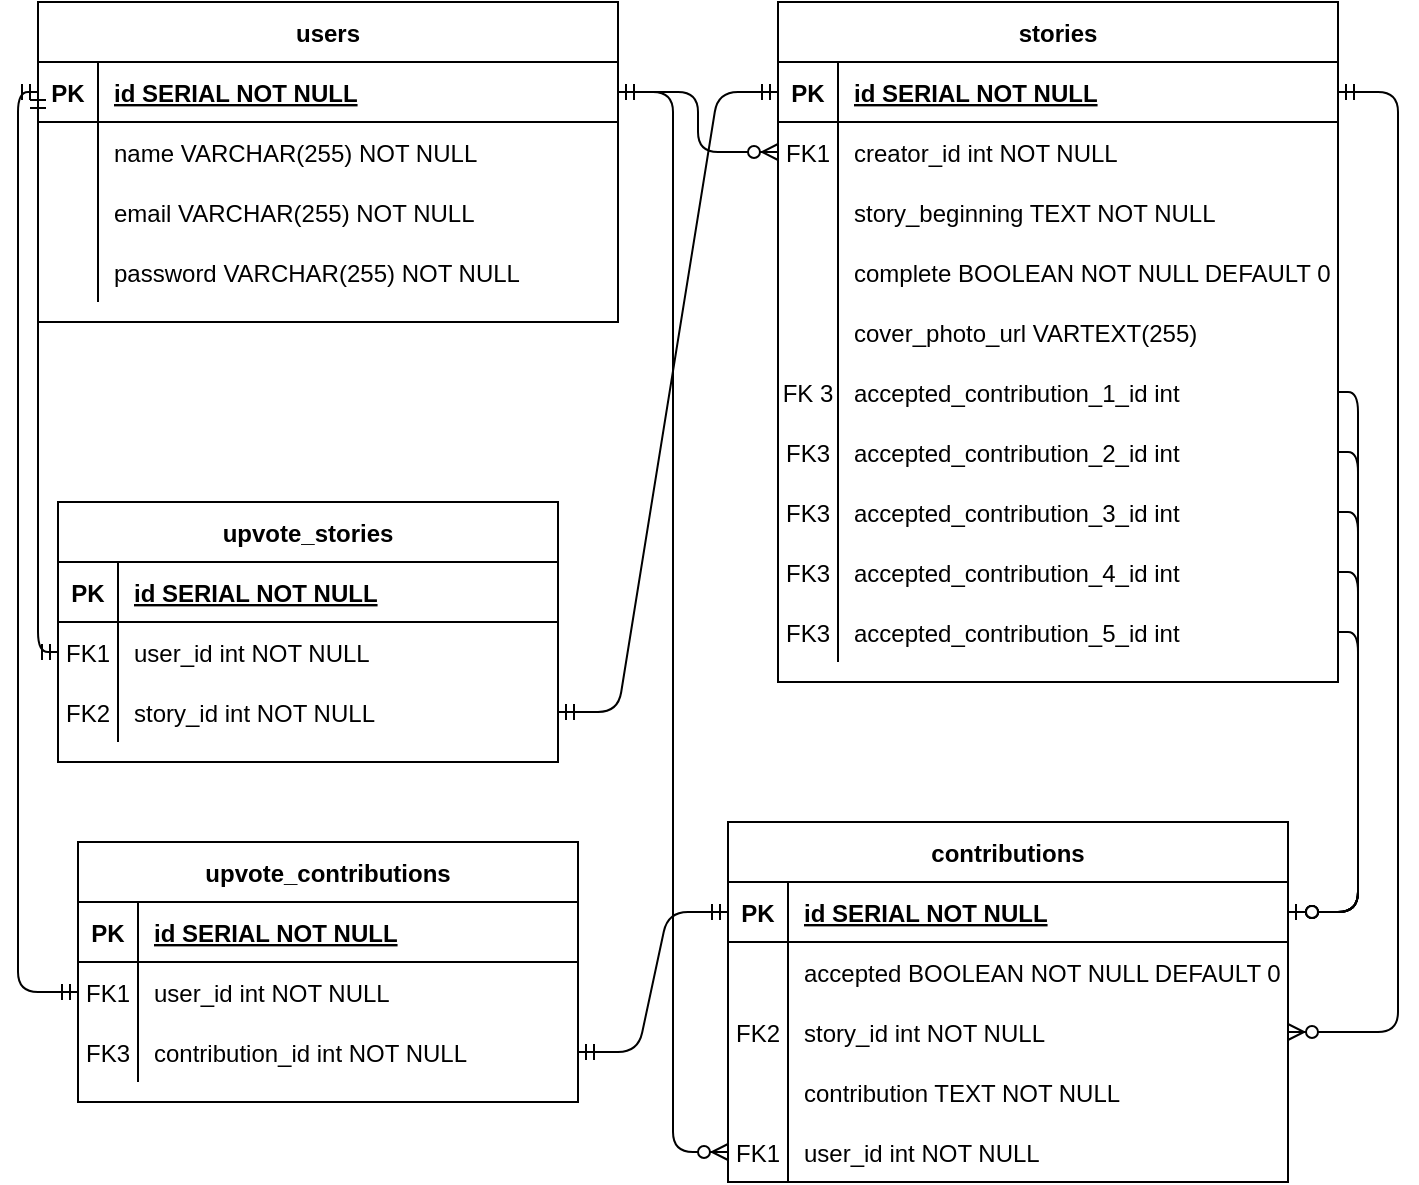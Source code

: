 <mxfile version="14.2.9" type="github">
  <diagram id="R2lEEEUBdFMjLlhIrx00" name="Page-1">
    <mxGraphModel dx="1125" dy="645" grid="1" gridSize="10" guides="1" tooltips="1" connect="1" arrows="1" fold="1" page="1" pageScale="1" pageWidth="850" pageHeight="1100" math="0" shadow="0" extFonts="Permanent Marker^https://fonts.googleapis.com/css?family=Permanent+Marker">
      <root>
        <mxCell id="0" />
        <mxCell id="1" parent="0" />
        <mxCell id="C-vyLk0tnHw3VtMMgP7b-1" value="" style="edgeStyle=orthogonalEdgeStyle;endArrow=ERzeroToMany;startArrow=ERone;endFill=1;startFill=0;" parent="1" source="C-vyLk0tnHw3VtMMgP7b-24" target="C-vyLk0tnHw3VtMMgP7b-6" edge="1">
          <mxGeometry width="100" height="100" relative="1" as="geometry">
            <mxPoint x="340" y="720" as="sourcePoint" />
            <mxPoint x="440" y="620" as="targetPoint" />
          </mxGeometry>
        </mxCell>
        <mxCell id="C-vyLk0tnHw3VtMMgP7b-2" value="stories" style="shape=table;startSize=30;container=1;collapsible=1;childLayout=tableLayout;fixedRows=1;rowLines=0;fontStyle=1;align=center;resizeLast=1;" parent="1" vertex="1">
          <mxGeometry x="450" y="120" width="280" height="340" as="geometry" />
        </mxCell>
        <mxCell id="C-vyLk0tnHw3VtMMgP7b-3" value="" style="shape=partialRectangle;collapsible=0;dropTarget=0;pointerEvents=0;fillColor=none;points=[[0,0.5],[1,0.5]];portConstraint=eastwest;top=0;left=0;right=0;bottom=1;" parent="C-vyLk0tnHw3VtMMgP7b-2" vertex="1">
          <mxGeometry y="30" width="280" height="30" as="geometry" />
        </mxCell>
        <mxCell id="C-vyLk0tnHw3VtMMgP7b-4" value="PK" style="shape=partialRectangle;overflow=hidden;connectable=0;fillColor=none;top=0;left=0;bottom=0;right=0;fontStyle=1;" parent="C-vyLk0tnHw3VtMMgP7b-3" vertex="1">
          <mxGeometry width="30" height="30" as="geometry" />
        </mxCell>
        <mxCell id="C-vyLk0tnHw3VtMMgP7b-5" value="id SERIAL NOT NULL " style="shape=partialRectangle;overflow=hidden;connectable=0;fillColor=none;top=0;left=0;bottom=0;right=0;align=left;spacingLeft=6;fontStyle=5;" parent="C-vyLk0tnHw3VtMMgP7b-3" vertex="1">
          <mxGeometry x="30" width="250" height="30" as="geometry" />
        </mxCell>
        <mxCell id="C-vyLk0tnHw3VtMMgP7b-6" value="" style="shape=partialRectangle;collapsible=0;dropTarget=0;pointerEvents=0;fillColor=none;points=[[0,0.5],[1,0.5]];portConstraint=eastwest;top=0;left=0;right=0;bottom=0;" parent="C-vyLk0tnHw3VtMMgP7b-2" vertex="1">
          <mxGeometry y="60" width="280" height="30" as="geometry" />
        </mxCell>
        <mxCell id="C-vyLk0tnHw3VtMMgP7b-7" value="FK1" style="shape=partialRectangle;overflow=hidden;connectable=0;fillColor=none;top=0;left=0;bottom=0;right=0;" parent="C-vyLk0tnHw3VtMMgP7b-6" vertex="1">
          <mxGeometry width="30" height="30" as="geometry" />
        </mxCell>
        <mxCell id="C-vyLk0tnHw3VtMMgP7b-8" value="creator_id int NOT NULL" style="shape=partialRectangle;overflow=hidden;connectable=0;fillColor=none;top=0;left=0;bottom=0;right=0;align=left;spacingLeft=6;" parent="C-vyLk0tnHw3VtMMgP7b-6" vertex="1">
          <mxGeometry x="30" width="250" height="30" as="geometry" />
        </mxCell>
        <mxCell id="C-vyLk0tnHw3VtMMgP7b-9" value="" style="shape=partialRectangle;collapsible=0;dropTarget=0;pointerEvents=0;fillColor=none;points=[[0,0.5],[1,0.5]];portConstraint=eastwest;top=0;left=0;right=0;bottom=0;" parent="C-vyLk0tnHw3VtMMgP7b-2" vertex="1">
          <mxGeometry y="90" width="280" height="30" as="geometry" />
        </mxCell>
        <mxCell id="C-vyLk0tnHw3VtMMgP7b-10" value="" style="shape=partialRectangle;overflow=hidden;connectable=0;fillColor=none;top=0;left=0;bottom=0;right=0;" parent="C-vyLk0tnHw3VtMMgP7b-9" vertex="1">
          <mxGeometry width="30" height="30" as="geometry" />
        </mxCell>
        <mxCell id="C-vyLk0tnHw3VtMMgP7b-11" value="story_beginning TEXT NOT NULL" style="shape=partialRectangle;overflow=hidden;connectable=0;fillColor=none;top=0;left=0;bottom=0;right=0;align=left;spacingLeft=6;" parent="C-vyLk0tnHw3VtMMgP7b-9" vertex="1">
          <mxGeometry x="30" width="250" height="30" as="geometry" />
        </mxCell>
        <mxCell id="oEU_b_xxmFEEDKC9qFPF-41" style="shape=partialRectangle;collapsible=0;dropTarget=0;pointerEvents=0;fillColor=none;points=[[0,0.5],[1,0.5]];portConstraint=eastwest;top=0;left=0;right=0;bottom=0;" vertex="1" parent="C-vyLk0tnHw3VtMMgP7b-2">
          <mxGeometry y="120" width="280" height="30" as="geometry" />
        </mxCell>
        <mxCell id="oEU_b_xxmFEEDKC9qFPF-42" style="shape=partialRectangle;overflow=hidden;connectable=0;fillColor=none;top=0;left=0;bottom=0;right=0;" vertex="1" parent="oEU_b_xxmFEEDKC9qFPF-41">
          <mxGeometry width="30" height="30" as="geometry" />
        </mxCell>
        <mxCell id="oEU_b_xxmFEEDKC9qFPF-43" value="complete BOOLEAN NOT NULL DEFAULT 0" style="shape=partialRectangle;overflow=hidden;connectable=0;fillColor=none;top=0;left=0;bottom=0;right=0;align=left;spacingLeft=6;" vertex="1" parent="oEU_b_xxmFEEDKC9qFPF-41">
          <mxGeometry x="30" width="250" height="30" as="geometry" />
        </mxCell>
        <mxCell id="oEU_b_xxmFEEDKC9qFPF-44" style="shape=partialRectangle;collapsible=0;dropTarget=0;pointerEvents=0;fillColor=none;points=[[0,0.5],[1,0.5]];portConstraint=eastwest;top=0;left=0;right=0;bottom=0;" vertex="1" parent="C-vyLk0tnHw3VtMMgP7b-2">
          <mxGeometry y="150" width="280" height="30" as="geometry" />
        </mxCell>
        <mxCell id="oEU_b_xxmFEEDKC9qFPF-45" style="shape=partialRectangle;overflow=hidden;connectable=0;fillColor=none;top=0;left=0;bottom=0;right=0;" vertex="1" parent="oEU_b_xxmFEEDKC9qFPF-44">
          <mxGeometry width="30" height="30" as="geometry" />
        </mxCell>
        <mxCell id="oEU_b_xxmFEEDKC9qFPF-46" value="cover_photo_url VARTEXT(255)" style="shape=partialRectangle;overflow=hidden;connectable=0;fillColor=none;top=0;left=0;bottom=0;right=0;align=left;spacingLeft=6;" vertex="1" parent="oEU_b_xxmFEEDKC9qFPF-44">
          <mxGeometry x="30" width="250" height="30" as="geometry" />
        </mxCell>
        <mxCell id="oEU_b_xxmFEEDKC9qFPF-52" style="shape=partialRectangle;collapsible=0;dropTarget=0;pointerEvents=0;fillColor=none;points=[[0,0.5],[1,0.5]];portConstraint=eastwest;top=0;left=0;right=0;bottom=0;" vertex="1" parent="C-vyLk0tnHw3VtMMgP7b-2">
          <mxGeometry y="180" width="280" height="30" as="geometry" />
        </mxCell>
        <mxCell id="oEU_b_xxmFEEDKC9qFPF-53" value="FK 3" style="shape=partialRectangle;overflow=hidden;connectable=0;fillColor=none;top=0;left=0;bottom=0;right=0;" vertex="1" parent="oEU_b_xxmFEEDKC9qFPF-52">
          <mxGeometry width="30" height="30" as="geometry" />
        </mxCell>
        <mxCell id="oEU_b_xxmFEEDKC9qFPF-54" value="accepted_contribution_1_id int" style="shape=partialRectangle;overflow=hidden;connectable=0;fillColor=none;top=0;left=0;bottom=0;right=0;align=left;spacingLeft=6;" vertex="1" parent="oEU_b_xxmFEEDKC9qFPF-52">
          <mxGeometry x="30" width="250" height="30" as="geometry" />
        </mxCell>
        <mxCell id="oEU_b_xxmFEEDKC9qFPF-55" style="shape=partialRectangle;collapsible=0;dropTarget=0;pointerEvents=0;fillColor=none;points=[[0,0.5],[1,0.5]];portConstraint=eastwest;top=0;left=0;right=0;bottom=0;" vertex="1" parent="C-vyLk0tnHw3VtMMgP7b-2">
          <mxGeometry y="210" width="280" height="30" as="geometry" />
        </mxCell>
        <mxCell id="oEU_b_xxmFEEDKC9qFPF-56" value="FK3" style="shape=partialRectangle;overflow=hidden;connectable=0;fillColor=none;top=0;left=0;bottom=0;right=0;" vertex="1" parent="oEU_b_xxmFEEDKC9qFPF-55">
          <mxGeometry width="30" height="30" as="geometry" />
        </mxCell>
        <mxCell id="oEU_b_xxmFEEDKC9qFPF-57" value="accepted_contribution_2_id int" style="shape=partialRectangle;overflow=hidden;connectable=0;fillColor=none;top=0;left=0;bottom=0;right=0;align=left;spacingLeft=6;" vertex="1" parent="oEU_b_xxmFEEDKC9qFPF-55">
          <mxGeometry x="30" width="250" height="30" as="geometry" />
        </mxCell>
        <mxCell id="oEU_b_xxmFEEDKC9qFPF-58" style="shape=partialRectangle;collapsible=0;dropTarget=0;pointerEvents=0;fillColor=none;points=[[0,0.5],[1,0.5]];portConstraint=eastwest;top=0;left=0;right=0;bottom=0;" vertex="1" parent="C-vyLk0tnHw3VtMMgP7b-2">
          <mxGeometry y="240" width="280" height="30" as="geometry" />
        </mxCell>
        <mxCell id="oEU_b_xxmFEEDKC9qFPF-59" value="FK3" style="shape=partialRectangle;overflow=hidden;connectable=0;fillColor=none;top=0;left=0;bottom=0;right=0;" vertex="1" parent="oEU_b_xxmFEEDKC9qFPF-58">
          <mxGeometry width="30" height="30" as="geometry" />
        </mxCell>
        <mxCell id="oEU_b_xxmFEEDKC9qFPF-60" value="accepted_contribution_3_id int" style="shape=partialRectangle;overflow=hidden;connectable=0;fillColor=none;top=0;left=0;bottom=0;right=0;align=left;spacingLeft=6;" vertex="1" parent="oEU_b_xxmFEEDKC9qFPF-58">
          <mxGeometry x="30" width="250" height="30" as="geometry" />
        </mxCell>
        <mxCell id="oEU_b_xxmFEEDKC9qFPF-67" style="shape=partialRectangle;collapsible=0;dropTarget=0;pointerEvents=0;fillColor=none;points=[[0,0.5],[1,0.5]];portConstraint=eastwest;top=0;left=0;right=0;bottom=0;" vertex="1" parent="C-vyLk0tnHw3VtMMgP7b-2">
          <mxGeometry y="270" width="280" height="30" as="geometry" />
        </mxCell>
        <mxCell id="oEU_b_xxmFEEDKC9qFPF-68" value="FK3" style="shape=partialRectangle;overflow=hidden;connectable=0;fillColor=none;top=0;left=0;bottom=0;right=0;" vertex="1" parent="oEU_b_xxmFEEDKC9qFPF-67">
          <mxGeometry width="30" height="30" as="geometry" />
        </mxCell>
        <mxCell id="oEU_b_xxmFEEDKC9qFPF-69" value="accepted_contribution_4_id int" style="shape=partialRectangle;overflow=hidden;connectable=0;fillColor=none;top=0;left=0;bottom=0;right=0;align=left;spacingLeft=6;" vertex="1" parent="oEU_b_xxmFEEDKC9qFPF-67">
          <mxGeometry x="30" width="250" height="30" as="geometry" />
        </mxCell>
        <mxCell id="oEU_b_xxmFEEDKC9qFPF-64" style="shape=partialRectangle;collapsible=0;dropTarget=0;pointerEvents=0;fillColor=none;points=[[0,0.5],[1,0.5]];portConstraint=eastwest;top=0;left=0;right=0;bottom=0;" vertex="1" parent="C-vyLk0tnHw3VtMMgP7b-2">
          <mxGeometry y="300" width="280" height="30" as="geometry" />
        </mxCell>
        <mxCell id="oEU_b_xxmFEEDKC9qFPF-65" value="FK3" style="shape=partialRectangle;overflow=hidden;connectable=0;fillColor=none;top=0;left=0;bottom=0;right=0;" vertex="1" parent="oEU_b_xxmFEEDKC9qFPF-64">
          <mxGeometry width="30" height="30" as="geometry" />
        </mxCell>
        <mxCell id="oEU_b_xxmFEEDKC9qFPF-66" value="accepted_contribution_5_id int" style="shape=partialRectangle;overflow=hidden;connectable=0;fillColor=none;top=0;left=0;bottom=0;right=0;align=left;spacingLeft=6;" vertex="1" parent="oEU_b_xxmFEEDKC9qFPF-64">
          <mxGeometry x="30" width="250" height="30" as="geometry" />
        </mxCell>
        <mxCell id="C-vyLk0tnHw3VtMMgP7b-13" value="contributions" style="shape=table;startSize=30;container=1;collapsible=1;childLayout=tableLayout;fixedRows=1;rowLines=0;fontStyle=1;align=center;resizeLast=1;" parent="1" vertex="1">
          <mxGeometry x="425" y="530" width="280" height="180" as="geometry" />
        </mxCell>
        <mxCell id="C-vyLk0tnHw3VtMMgP7b-14" value="" style="shape=partialRectangle;collapsible=0;dropTarget=0;pointerEvents=0;fillColor=none;points=[[0,0.5],[1,0.5]];portConstraint=eastwest;top=0;left=0;right=0;bottom=1;" parent="C-vyLk0tnHw3VtMMgP7b-13" vertex="1">
          <mxGeometry y="30" width="280" height="30" as="geometry" />
        </mxCell>
        <mxCell id="C-vyLk0tnHw3VtMMgP7b-15" value="PK" style="shape=partialRectangle;overflow=hidden;connectable=0;fillColor=none;top=0;left=0;bottom=0;right=0;fontStyle=1;" parent="C-vyLk0tnHw3VtMMgP7b-14" vertex="1">
          <mxGeometry width="30" height="30" as="geometry" />
        </mxCell>
        <mxCell id="C-vyLk0tnHw3VtMMgP7b-16" value="id SERIAL NOT NULL" style="shape=partialRectangle;overflow=hidden;connectable=0;fillColor=none;top=0;left=0;bottom=0;right=0;align=left;spacingLeft=6;fontStyle=5;" parent="C-vyLk0tnHw3VtMMgP7b-14" vertex="1">
          <mxGeometry x="30" width="250" height="30" as="geometry" />
        </mxCell>
        <mxCell id="C-vyLk0tnHw3VtMMgP7b-17" value="" style="shape=partialRectangle;collapsible=0;dropTarget=0;pointerEvents=0;fillColor=none;points=[[0,0.5],[1,0.5]];portConstraint=eastwest;top=0;left=0;right=0;bottom=0;" parent="C-vyLk0tnHw3VtMMgP7b-13" vertex="1">
          <mxGeometry y="60" width="280" height="30" as="geometry" />
        </mxCell>
        <mxCell id="C-vyLk0tnHw3VtMMgP7b-18" value="" style="shape=partialRectangle;overflow=hidden;connectable=0;fillColor=none;top=0;left=0;bottom=0;right=0;" parent="C-vyLk0tnHw3VtMMgP7b-17" vertex="1">
          <mxGeometry width="30" height="30" as="geometry" />
        </mxCell>
        <mxCell id="C-vyLk0tnHw3VtMMgP7b-19" value="accepted BOOLEAN NOT NULL DEFAULT 0" style="shape=partialRectangle;overflow=hidden;connectable=0;fillColor=none;top=0;left=0;bottom=0;right=0;align=left;spacingLeft=6;" parent="C-vyLk0tnHw3VtMMgP7b-17" vertex="1">
          <mxGeometry x="30" width="250" height="30" as="geometry" />
        </mxCell>
        <mxCell id="oEU_b_xxmFEEDKC9qFPF-19" style="shape=partialRectangle;collapsible=0;dropTarget=0;pointerEvents=0;fillColor=none;points=[[0,0.5],[1,0.5]];portConstraint=eastwest;top=0;left=0;right=0;bottom=0;" vertex="1" parent="C-vyLk0tnHw3VtMMgP7b-13">
          <mxGeometry y="90" width="280" height="30" as="geometry" />
        </mxCell>
        <mxCell id="oEU_b_xxmFEEDKC9qFPF-20" value="FK2" style="shape=partialRectangle;overflow=hidden;connectable=0;fillColor=none;top=0;left=0;bottom=0;right=0;" vertex="1" parent="oEU_b_xxmFEEDKC9qFPF-19">
          <mxGeometry width="30" height="30" as="geometry" />
        </mxCell>
        <mxCell id="oEU_b_xxmFEEDKC9qFPF-21" value="story_id int NOT NULL" style="shape=partialRectangle;overflow=hidden;connectable=0;fillColor=none;top=0;left=0;bottom=0;right=0;align=left;spacingLeft=6;" vertex="1" parent="oEU_b_xxmFEEDKC9qFPF-19">
          <mxGeometry x="30" width="250" height="30" as="geometry" />
        </mxCell>
        <mxCell id="oEU_b_xxmFEEDKC9qFPF-22" style="shape=partialRectangle;collapsible=0;dropTarget=0;pointerEvents=0;fillColor=none;points=[[0,0.5],[1,0.5]];portConstraint=eastwest;top=0;left=0;right=0;bottom=0;" vertex="1" parent="C-vyLk0tnHw3VtMMgP7b-13">
          <mxGeometry y="120" width="280" height="30" as="geometry" />
        </mxCell>
        <mxCell id="oEU_b_xxmFEEDKC9qFPF-23" style="shape=partialRectangle;overflow=hidden;connectable=0;fillColor=none;top=0;left=0;bottom=0;right=0;" vertex="1" parent="oEU_b_xxmFEEDKC9qFPF-22">
          <mxGeometry width="30" height="30" as="geometry" />
        </mxCell>
        <mxCell id="oEU_b_xxmFEEDKC9qFPF-24" value="contribution TEXT NOT NULL" style="shape=partialRectangle;overflow=hidden;connectable=0;fillColor=none;top=0;left=0;bottom=0;right=0;align=left;spacingLeft=6;" vertex="1" parent="oEU_b_xxmFEEDKC9qFPF-22">
          <mxGeometry x="30" width="250" height="30" as="geometry" />
        </mxCell>
        <mxCell id="oEU_b_xxmFEEDKC9qFPF-38" style="shape=partialRectangle;collapsible=0;dropTarget=0;pointerEvents=0;fillColor=none;points=[[0,0.5],[1,0.5]];portConstraint=eastwest;top=0;left=0;right=0;bottom=0;" vertex="1" parent="C-vyLk0tnHw3VtMMgP7b-13">
          <mxGeometry y="150" width="280" height="30" as="geometry" />
        </mxCell>
        <mxCell id="oEU_b_xxmFEEDKC9qFPF-39" value="FK1" style="shape=partialRectangle;overflow=hidden;connectable=0;fillColor=none;top=0;left=0;bottom=0;right=0;" vertex="1" parent="oEU_b_xxmFEEDKC9qFPF-38">
          <mxGeometry width="30" height="30" as="geometry" />
        </mxCell>
        <mxCell id="oEU_b_xxmFEEDKC9qFPF-40" value="user_id int NOT NULL" style="shape=partialRectangle;overflow=hidden;connectable=0;fillColor=none;top=0;left=0;bottom=0;right=0;align=left;spacingLeft=6;" vertex="1" parent="oEU_b_xxmFEEDKC9qFPF-38">
          <mxGeometry x="30" width="250" height="30" as="geometry" />
        </mxCell>
        <mxCell id="C-vyLk0tnHw3VtMMgP7b-23" value="users" style="shape=table;startSize=30;container=1;collapsible=1;childLayout=tableLayout;fixedRows=1;rowLines=0;fontStyle=1;align=center;resizeLast=1;" parent="1" vertex="1">
          <mxGeometry x="80" y="120" width="290" height="160" as="geometry" />
        </mxCell>
        <mxCell id="C-vyLk0tnHw3VtMMgP7b-24" value="" style="shape=partialRectangle;collapsible=0;dropTarget=0;pointerEvents=0;fillColor=none;points=[[0,0.5],[1,0.5]];portConstraint=eastwest;top=0;left=0;right=0;bottom=1;" parent="C-vyLk0tnHw3VtMMgP7b-23" vertex="1">
          <mxGeometry y="30" width="290" height="30" as="geometry" />
        </mxCell>
        <mxCell id="C-vyLk0tnHw3VtMMgP7b-25" value="PK" style="shape=partialRectangle;overflow=hidden;connectable=0;fillColor=none;top=0;left=0;bottom=0;right=0;fontStyle=1;" parent="C-vyLk0tnHw3VtMMgP7b-24" vertex="1">
          <mxGeometry width="30" height="30" as="geometry" />
        </mxCell>
        <mxCell id="C-vyLk0tnHw3VtMMgP7b-26" value="id SERIAL NOT NULL " style="shape=partialRectangle;overflow=hidden;connectable=0;fillColor=none;top=0;left=0;bottom=0;right=0;align=left;spacingLeft=6;fontStyle=5;" parent="C-vyLk0tnHw3VtMMgP7b-24" vertex="1">
          <mxGeometry x="30" width="260" height="30" as="geometry" />
        </mxCell>
        <mxCell id="C-vyLk0tnHw3VtMMgP7b-27" value="" style="shape=partialRectangle;collapsible=0;dropTarget=0;pointerEvents=0;fillColor=none;points=[[0,0.5],[1,0.5]];portConstraint=eastwest;top=0;left=0;right=0;bottom=0;" parent="C-vyLk0tnHw3VtMMgP7b-23" vertex="1">
          <mxGeometry y="60" width="290" height="30" as="geometry" />
        </mxCell>
        <mxCell id="C-vyLk0tnHw3VtMMgP7b-28" value="" style="shape=partialRectangle;overflow=hidden;connectable=0;fillColor=none;top=0;left=0;bottom=0;right=0;" parent="C-vyLk0tnHw3VtMMgP7b-27" vertex="1">
          <mxGeometry width="30" height="30" as="geometry" />
        </mxCell>
        <mxCell id="C-vyLk0tnHw3VtMMgP7b-29" value="name VARCHAR(255) NOT NULL" style="shape=partialRectangle;overflow=hidden;connectable=0;fillColor=none;top=0;left=0;bottom=0;right=0;align=left;spacingLeft=6;" parent="C-vyLk0tnHw3VtMMgP7b-27" vertex="1">
          <mxGeometry x="30" width="260" height="30" as="geometry" />
        </mxCell>
        <mxCell id="oEU_b_xxmFEEDKC9qFPF-8" style="shape=partialRectangle;collapsible=0;dropTarget=0;pointerEvents=0;fillColor=none;points=[[0,0.5],[1,0.5]];portConstraint=eastwest;top=0;left=0;right=0;bottom=0;" vertex="1" parent="C-vyLk0tnHw3VtMMgP7b-23">
          <mxGeometry y="90" width="290" height="30" as="geometry" />
        </mxCell>
        <mxCell id="oEU_b_xxmFEEDKC9qFPF-9" style="shape=partialRectangle;overflow=hidden;connectable=0;fillColor=none;top=0;left=0;bottom=0;right=0;" vertex="1" parent="oEU_b_xxmFEEDKC9qFPF-8">
          <mxGeometry width="30" height="30" as="geometry" />
        </mxCell>
        <mxCell id="oEU_b_xxmFEEDKC9qFPF-10" value="email VARCHAR(255) NOT NULL" style="shape=partialRectangle;overflow=hidden;connectable=0;fillColor=none;top=0;left=0;bottom=0;right=0;align=left;spacingLeft=6;" vertex="1" parent="oEU_b_xxmFEEDKC9qFPF-8">
          <mxGeometry x="30" width="260" height="30" as="geometry" />
        </mxCell>
        <mxCell id="oEU_b_xxmFEEDKC9qFPF-11" style="shape=partialRectangle;collapsible=0;dropTarget=0;pointerEvents=0;fillColor=none;points=[[0,0.5],[1,0.5]];portConstraint=eastwest;top=0;left=0;right=0;bottom=0;" vertex="1" parent="C-vyLk0tnHw3VtMMgP7b-23">
          <mxGeometry y="120" width="290" height="30" as="geometry" />
        </mxCell>
        <mxCell id="oEU_b_xxmFEEDKC9qFPF-12" style="shape=partialRectangle;overflow=hidden;connectable=0;fillColor=none;top=0;left=0;bottom=0;right=0;" vertex="1" parent="oEU_b_xxmFEEDKC9qFPF-11">
          <mxGeometry width="30" height="30" as="geometry" />
        </mxCell>
        <mxCell id="oEU_b_xxmFEEDKC9qFPF-13" value="password VARCHAR(255) NOT NULL" style="shape=partialRectangle;overflow=hidden;connectable=0;fillColor=none;top=0;left=0;bottom=0;right=0;align=left;spacingLeft=6;" vertex="1" parent="oEU_b_xxmFEEDKC9qFPF-11">
          <mxGeometry x="30" width="260" height="30" as="geometry" />
        </mxCell>
        <mxCell id="oEU_b_xxmFEEDKC9qFPF-1" value="upvote_stories" style="shape=table;startSize=30;container=1;collapsible=1;childLayout=tableLayout;fixedRows=1;rowLines=0;fontStyle=1;align=center;resizeLast=1;" vertex="1" parent="1">
          <mxGeometry x="90" y="370" width="250" height="130" as="geometry" />
        </mxCell>
        <mxCell id="oEU_b_xxmFEEDKC9qFPF-2" value="" style="shape=partialRectangle;collapsible=0;dropTarget=0;pointerEvents=0;fillColor=none;points=[[0,0.5],[1,0.5]];portConstraint=eastwest;top=0;left=0;right=0;bottom=1;" vertex="1" parent="oEU_b_xxmFEEDKC9qFPF-1">
          <mxGeometry y="30" width="250" height="30" as="geometry" />
        </mxCell>
        <mxCell id="oEU_b_xxmFEEDKC9qFPF-3" value="PK" style="shape=partialRectangle;overflow=hidden;connectable=0;fillColor=none;top=0;left=0;bottom=0;right=0;fontStyle=1;" vertex="1" parent="oEU_b_xxmFEEDKC9qFPF-2">
          <mxGeometry width="30" height="30" as="geometry" />
        </mxCell>
        <mxCell id="oEU_b_xxmFEEDKC9qFPF-4" value="id SERIAL NOT NULL " style="shape=partialRectangle;overflow=hidden;connectable=0;fillColor=none;top=0;left=0;bottom=0;right=0;align=left;spacingLeft=6;fontStyle=5;" vertex="1" parent="oEU_b_xxmFEEDKC9qFPF-2">
          <mxGeometry x="30" width="220" height="30" as="geometry" />
        </mxCell>
        <mxCell id="oEU_b_xxmFEEDKC9qFPF-5" value="" style="shape=partialRectangle;collapsible=0;dropTarget=0;pointerEvents=0;fillColor=none;points=[[0,0.5],[1,0.5]];portConstraint=eastwest;top=0;left=0;right=0;bottom=0;" vertex="1" parent="oEU_b_xxmFEEDKC9qFPF-1">
          <mxGeometry y="60" width="250" height="30" as="geometry" />
        </mxCell>
        <mxCell id="oEU_b_xxmFEEDKC9qFPF-6" value="FK1" style="shape=partialRectangle;overflow=hidden;connectable=0;fillColor=none;top=0;left=0;bottom=0;right=0;" vertex="1" parent="oEU_b_xxmFEEDKC9qFPF-5">
          <mxGeometry width="30" height="30" as="geometry" />
        </mxCell>
        <mxCell id="oEU_b_xxmFEEDKC9qFPF-7" value="user_id int NOT NULL" style="shape=partialRectangle;overflow=hidden;connectable=0;fillColor=none;top=0;left=0;bottom=0;right=0;align=left;spacingLeft=6;" vertex="1" parent="oEU_b_xxmFEEDKC9qFPF-5">
          <mxGeometry x="30" width="220" height="30" as="geometry" />
        </mxCell>
        <mxCell id="oEU_b_xxmFEEDKC9qFPF-49" style="shape=partialRectangle;collapsible=0;dropTarget=0;pointerEvents=0;fillColor=none;points=[[0,0.5],[1,0.5]];portConstraint=eastwest;top=0;left=0;right=0;bottom=0;" vertex="1" parent="oEU_b_xxmFEEDKC9qFPF-1">
          <mxGeometry y="90" width="250" height="30" as="geometry" />
        </mxCell>
        <mxCell id="oEU_b_xxmFEEDKC9qFPF-50" value="FK2" style="shape=partialRectangle;overflow=hidden;connectable=0;fillColor=none;top=0;left=0;bottom=0;right=0;" vertex="1" parent="oEU_b_xxmFEEDKC9qFPF-49">
          <mxGeometry width="30" height="30" as="geometry" />
        </mxCell>
        <mxCell id="oEU_b_xxmFEEDKC9qFPF-51" value="story_id int NOT NULL" style="shape=partialRectangle;overflow=hidden;connectable=0;fillColor=none;top=0;left=0;bottom=0;right=0;align=left;spacingLeft=6;" vertex="1" parent="oEU_b_xxmFEEDKC9qFPF-49">
          <mxGeometry x="30" width="220" height="30" as="geometry" />
        </mxCell>
        <mxCell id="oEU_b_xxmFEEDKC9qFPF-28" value="upvote_contributions" style="shape=table;startSize=30;container=1;collapsible=1;childLayout=tableLayout;fixedRows=1;rowLines=0;fontStyle=1;align=center;resizeLast=1;" vertex="1" parent="1">
          <mxGeometry x="100" y="540" width="250" height="130" as="geometry" />
        </mxCell>
        <mxCell id="oEU_b_xxmFEEDKC9qFPF-29" value="" style="shape=partialRectangle;collapsible=0;dropTarget=0;pointerEvents=0;fillColor=none;points=[[0,0.5],[1,0.5]];portConstraint=eastwest;top=0;left=0;right=0;bottom=1;" vertex="1" parent="oEU_b_xxmFEEDKC9qFPF-28">
          <mxGeometry y="30" width="250" height="30" as="geometry" />
        </mxCell>
        <mxCell id="oEU_b_xxmFEEDKC9qFPF-30" value="PK" style="shape=partialRectangle;overflow=hidden;connectable=0;fillColor=none;top=0;left=0;bottom=0;right=0;fontStyle=1;" vertex="1" parent="oEU_b_xxmFEEDKC9qFPF-29">
          <mxGeometry width="30" height="30" as="geometry" />
        </mxCell>
        <mxCell id="oEU_b_xxmFEEDKC9qFPF-31" value="id SERIAL NOT NULL " style="shape=partialRectangle;overflow=hidden;connectable=0;fillColor=none;top=0;left=0;bottom=0;right=0;align=left;spacingLeft=6;fontStyle=5;" vertex="1" parent="oEU_b_xxmFEEDKC9qFPF-29">
          <mxGeometry x="30" width="220" height="30" as="geometry" />
        </mxCell>
        <mxCell id="oEU_b_xxmFEEDKC9qFPF-32" value="" style="shape=partialRectangle;collapsible=0;dropTarget=0;pointerEvents=0;fillColor=none;points=[[0,0.5],[1,0.5]];portConstraint=eastwest;top=0;left=0;right=0;bottom=0;" vertex="1" parent="oEU_b_xxmFEEDKC9qFPF-28">
          <mxGeometry y="60" width="250" height="30" as="geometry" />
        </mxCell>
        <mxCell id="oEU_b_xxmFEEDKC9qFPF-33" value="FK1" style="shape=partialRectangle;overflow=hidden;connectable=0;fillColor=none;top=0;left=0;bottom=0;right=0;" vertex="1" parent="oEU_b_xxmFEEDKC9qFPF-32">
          <mxGeometry width="30" height="30" as="geometry" />
        </mxCell>
        <mxCell id="oEU_b_xxmFEEDKC9qFPF-34" value="user_id int NOT NULL" style="shape=partialRectangle;overflow=hidden;connectable=0;fillColor=none;top=0;left=0;bottom=0;right=0;align=left;spacingLeft=6;" vertex="1" parent="oEU_b_xxmFEEDKC9qFPF-32">
          <mxGeometry x="30" width="220" height="30" as="geometry" />
        </mxCell>
        <mxCell id="oEU_b_xxmFEEDKC9qFPF-35" style="shape=partialRectangle;collapsible=0;dropTarget=0;pointerEvents=0;fillColor=none;points=[[0,0.5],[1,0.5]];portConstraint=eastwest;top=0;left=0;right=0;bottom=0;" vertex="1" parent="oEU_b_xxmFEEDKC9qFPF-28">
          <mxGeometry y="90" width="250" height="30" as="geometry" />
        </mxCell>
        <mxCell id="oEU_b_xxmFEEDKC9qFPF-36" value="FK3" style="shape=partialRectangle;overflow=hidden;connectable=0;fillColor=none;top=0;left=0;bottom=0;right=0;" vertex="1" parent="oEU_b_xxmFEEDKC9qFPF-35">
          <mxGeometry width="30" height="30" as="geometry" />
        </mxCell>
        <mxCell id="oEU_b_xxmFEEDKC9qFPF-37" value="contribution_id int NOT NULL" style="shape=partialRectangle;overflow=hidden;connectable=0;fillColor=none;top=0;left=0;bottom=0;right=0;align=left;spacingLeft=6;" vertex="1" parent="oEU_b_xxmFEEDKC9qFPF-35">
          <mxGeometry x="30" width="220" height="30" as="geometry" />
        </mxCell>
        <mxCell id="oEU_b_xxmFEEDKC9qFPF-47" value="" style="edgeStyle=orthogonalEdgeStyle;fontSize=12;html=1;endArrow=ERzeroToMany;startArrow=ERmandOne;exitX=1;exitY=0.5;exitDx=0;exitDy=0;entryX=1;entryY=0.5;entryDx=0;entryDy=0;" edge="1" parent="1" source="C-vyLk0tnHw3VtMMgP7b-3" target="oEU_b_xxmFEEDKC9qFPF-19">
          <mxGeometry width="100" height="100" relative="1" as="geometry">
            <mxPoint x="370" y="430" as="sourcePoint" />
            <mxPoint x="470" y="330" as="targetPoint" />
            <Array as="points">
              <mxPoint x="760" y="165" />
              <mxPoint x="760" y="635" />
            </Array>
          </mxGeometry>
        </mxCell>
        <mxCell id="oEU_b_xxmFEEDKC9qFPF-48" value="" style="edgeStyle=orthogonalEdgeStyle;fontSize=12;html=1;endArrow=ERzeroToMany;startArrow=ERmandOne;exitX=1;exitY=0.5;exitDx=0;exitDy=0;" edge="1" parent="1" source="C-vyLk0tnHw3VtMMgP7b-24" target="oEU_b_xxmFEEDKC9qFPF-38">
          <mxGeometry width="100" height="100" relative="1" as="geometry">
            <mxPoint x="480" y="450" as="sourcePoint" />
            <mxPoint x="580" y="350" as="targetPoint" />
          </mxGeometry>
        </mxCell>
        <mxCell id="oEU_b_xxmFEEDKC9qFPF-71" value="" style="edgeStyle=orthogonalEdgeStyle;fontSize=12;html=1;endArrow=ERzeroToOne;endFill=1;exitX=1;exitY=0.5;exitDx=0;exitDy=0;entryX=1;entryY=0.5;entryDx=0;entryDy=0;" edge="1" parent="1" source="oEU_b_xxmFEEDKC9qFPF-52" target="C-vyLk0tnHw3VtMMgP7b-14">
          <mxGeometry width="100" height="100" relative="1" as="geometry">
            <mxPoint x="90" y="780" as="sourcePoint" />
            <mxPoint x="190" y="680" as="targetPoint" />
          </mxGeometry>
        </mxCell>
        <mxCell id="oEU_b_xxmFEEDKC9qFPF-72" value="" style="edgeStyle=orthogonalEdgeStyle;fontSize=12;html=1;endArrow=ERzeroToOne;endFill=1;exitX=1;exitY=0.5;exitDx=0;exitDy=0;entryX=1;entryY=0.5;entryDx=0;entryDy=0;" edge="1" parent="1" source="oEU_b_xxmFEEDKC9qFPF-55" target="C-vyLk0tnHw3VtMMgP7b-14">
          <mxGeometry width="100" height="100" relative="1" as="geometry">
            <mxPoint x="515" y="520" as="sourcePoint" />
            <mxPoint x="615" y="420" as="targetPoint" />
          </mxGeometry>
        </mxCell>
        <mxCell id="oEU_b_xxmFEEDKC9qFPF-73" value="" style="edgeStyle=orthogonalEdgeStyle;fontSize=12;html=1;endArrow=ERzeroToOne;endFill=1;exitX=1;exitY=0.5;exitDx=0;exitDy=0;entryX=1;entryY=0.5;entryDx=0;entryDy=0;" edge="1" parent="1" source="oEU_b_xxmFEEDKC9qFPF-58" target="C-vyLk0tnHw3VtMMgP7b-14">
          <mxGeometry width="100" height="100" relative="1" as="geometry">
            <mxPoint x="480" y="450" as="sourcePoint" />
            <mxPoint x="580" y="350" as="targetPoint" />
          </mxGeometry>
        </mxCell>
        <mxCell id="oEU_b_xxmFEEDKC9qFPF-74" value="" style="edgeStyle=orthogonalEdgeStyle;fontSize=12;html=1;endArrow=ERzeroToOne;endFill=1;exitX=1;exitY=0.5;exitDx=0;exitDy=0;entryX=1;entryY=0.5;entryDx=0;entryDy=0;" edge="1" parent="1" source="oEU_b_xxmFEEDKC9qFPF-67" target="C-vyLk0tnHw3VtMMgP7b-14">
          <mxGeometry width="100" height="100" relative="1" as="geometry">
            <mxPoint x="480" y="450" as="sourcePoint" />
            <mxPoint x="580" y="350" as="targetPoint" />
          </mxGeometry>
        </mxCell>
        <mxCell id="oEU_b_xxmFEEDKC9qFPF-75" value="" style="edgeStyle=orthogonalEdgeStyle;fontSize=12;html=1;endArrow=ERzeroToOne;endFill=1;exitX=1;exitY=0.5;exitDx=0;exitDy=0;entryX=1;entryY=0.5;entryDx=0;entryDy=0;" edge="1" parent="1" source="oEU_b_xxmFEEDKC9qFPF-64" target="C-vyLk0tnHw3VtMMgP7b-14">
          <mxGeometry width="100" height="100" relative="1" as="geometry">
            <mxPoint x="480" y="450" as="sourcePoint" />
            <mxPoint x="580" y="350" as="targetPoint" />
          </mxGeometry>
        </mxCell>
        <mxCell id="oEU_b_xxmFEEDKC9qFPF-76" value="" style="edgeStyle=orthogonalEdgeStyle;fontSize=12;html=1;endArrow=ERmandOne;startArrow=ERmandOne;exitX=0;exitY=0.5;exitDx=0;exitDy=0;" edge="1" parent="1" source="oEU_b_xxmFEEDKC9qFPF-5" target="C-vyLk0tnHw3VtMMgP7b-24">
          <mxGeometry width="100" height="100" relative="1" as="geometry">
            <mxPoint x="10" y="410" as="sourcePoint" />
            <mxPoint x="110" y="310" as="targetPoint" />
          </mxGeometry>
        </mxCell>
        <mxCell id="oEU_b_xxmFEEDKC9qFPF-77" value="" style="edgeStyle=entityRelationEdgeStyle;fontSize=12;html=1;endArrow=ERmandOne;startArrow=ERmandOne;exitX=1;exitY=0.5;exitDx=0;exitDy=0;" edge="1" parent="1" source="oEU_b_xxmFEEDKC9qFPF-49" target="C-vyLk0tnHw3VtMMgP7b-3">
          <mxGeometry width="100" height="100" relative="1" as="geometry">
            <mxPoint x="480" y="450" as="sourcePoint" />
            <mxPoint x="580" y="350" as="targetPoint" />
          </mxGeometry>
        </mxCell>
        <mxCell id="oEU_b_xxmFEEDKC9qFPF-78" value="" style="edgeStyle=orthogonalEdgeStyle;fontSize=12;html=1;endArrow=ERmandOne;startArrow=ERmandOne;entryX=0;entryY=0.5;entryDx=0;entryDy=0;exitX=0;exitY=0.5;exitDx=0;exitDy=0;" edge="1" parent="1" source="C-vyLk0tnHw3VtMMgP7b-24" target="oEU_b_xxmFEEDKC9qFPF-32">
          <mxGeometry width="100" height="100" relative="1" as="geometry">
            <mxPoint x="-70" y="690" as="sourcePoint" />
            <mxPoint x="30" y="590" as="targetPoint" />
          </mxGeometry>
        </mxCell>
        <mxCell id="oEU_b_xxmFEEDKC9qFPF-79" value="" style="edgeStyle=entityRelationEdgeStyle;fontSize=12;html=1;endArrow=ERmandOne;startArrow=ERmandOne;exitX=1;exitY=0.5;exitDx=0;exitDy=0;entryX=0;entryY=0.5;entryDx=0;entryDy=0;" edge="1" parent="1" source="oEU_b_xxmFEEDKC9qFPF-35" target="C-vyLk0tnHw3VtMMgP7b-14">
          <mxGeometry width="100" height="100" relative="1" as="geometry">
            <mxPoint x="300" y="710" as="sourcePoint" />
            <mxPoint x="400" y="610" as="targetPoint" />
          </mxGeometry>
        </mxCell>
      </root>
    </mxGraphModel>
  </diagram>
</mxfile>
